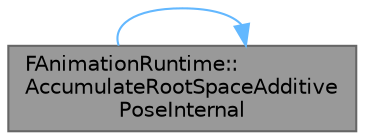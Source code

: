 digraph "FAnimationRuntime::AccumulateRootSpaceAdditivePoseInternal"
{
 // INTERACTIVE_SVG=YES
 // LATEX_PDF_SIZE
  bgcolor="transparent";
  edge [fontname=Helvetica,fontsize=10,labelfontname=Helvetica,labelfontsize=10];
  node [fontname=Helvetica,fontsize=10,shape=box,height=0.2,width=0.4];
  rankdir="LR";
  Node1 [id="Node000001",label="FAnimationRuntime::\lAccumulateRootSpaceAdditive\lPoseInternal",height=0.2,width=0.4,color="gray40", fillcolor="grey60", style="filled", fontcolor="black",tooltip="Accumulate a RootSpaceRotation Additive pose to a local pose."];
  Node1 -> Node1 [id="edge1_Node000001_Node000001",color="steelblue1",style="solid",tooltip=" "];
}
